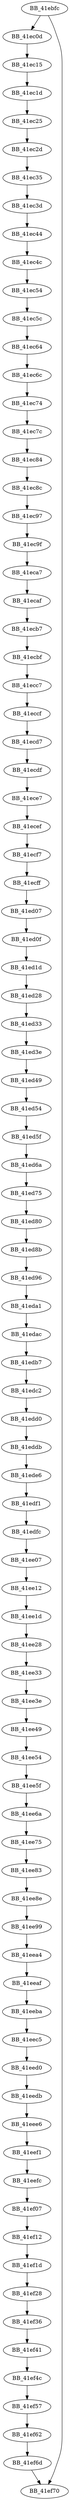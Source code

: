DiGraph ___free_lc_time{
BB_41ebfc->BB_41ec0d
BB_41ebfc->BB_41ef70
BB_41ec0d->BB_41ec15
BB_41ec15->BB_41ec1d
BB_41ec1d->BB_41ec25
BB_41ec25->BB_41ec2d
BB_41ec2d->BB_41ec35
BB_41ec35->BB_41ec3d
BB_41ec3d->BB_41ec44
BB_41ec44->BB_41ec4c
BB_41ec4c->BB_41ec54
BB_41ec54->BB_41ec5c
BB_41ec5c->BB_41ec64
BB_41ec64->BB_41ec6c
BB_41ec6c->BB_41ec74
BB_41ec74->BB_41ec7c
BB_41ec7c->BB_41ec84
BB_41ec84->BB_41ec8c
BB_41ec8c->BB_41ec97
BB_41ec97->BB_41ec9f
BB_41ec9f->BB_41eca7
BB_41eca7->BB_41ecaf
BB_41ecaf->BB_41ecb7
BB_41ecb7->BB_41ecbf
BB_41ecbf->BB_41ecc7
BB_41ecc7->BB_41eccf
BB_41eccf->BB_41ecd7
BB_41ecd7->BB_41ecdf
BB_41ecdf->BB_41ece7
BB_41ece7->BB_41ecef
BB_41ecef->BB_41ecf7
BB_41ecf7->BB_41ecff
BB_41ecff->BB_41ed07
BB_41ed07->BB_41ed0f
BB_41ed0f->BB_41ed1d
BB_41ed1d->BB_41ed28
BB_41ed28->BB_41ed33
BB_41ed33->BB_41ed3e
BB_41ed3e->BB_41ed49
BB_41ed49->BB_41ed54
BB_41ed54->BB_41ed5f
BB_41ed5f->BB_41ed6a
BB_41ed6a->BB_41ed75
BB_41ed75->BB_41ed80
BB_41ed80->BB_41ed8b
BB_41ed8b->BB_41ed96
BB_41ed96->BB_41eda1
BB_41eda1->BB_41edac
BB_41edac->BB_41edb7
BB_41edb7->BB_41edc2
BB_41edc2->BB_41edd0
BB_41edd0->BB_41eddb
BB_41eddb->BB_41ede6
BB_41ede6->BB_41edf1
BB_41edf1->BB_41edfc
BB_41edfc->BB_41ee07
BB_41ee07->BB_41ee12
BB_41ee12->BB_41ee1d
BB_41ee1d->BB_41ee28
BB_41ee28->BB_41ee33
BB_41ee33->BB_41ee3e
BB_41ee3e->BB_41ee49
BB_41ee49->BB_41ee54
BB_41ee54->BB_41ee5f
BB_41ee5f->BB_41ee6a
BB_41ee6a->BB_41ee75
BB_41ee75->BB_41ee83
BB_41ee83->BB_41ee8e
BB_41ee8e->BB_41ee99
BB_41ee99->BB_41eea4
BB_41eea4->BB_41eeaf
BB_41eeaf->BB_41eeba
BB_41eeba->BB_41eec5
BB_41eec5->BB_41eed0
BB_41eed0->BB_41eedb
BB_41eedb->BB_41eee6
BB_41eee6->BB_41eef1
BB_41eef1->BB_41eefc
BB_41eefc->BB_41ef07
BB_41ef07->BB_41ef12
BB_41ef12->BB_41ef1d
BB_41ef1d->BB_41ef28
BB_41ef28->BB_41ef36
BB_41ef36->BB_41ef41
BB_41ef41->BB_41ef4c
BB_41ef4c->BB_41ef57
BB_41ef57->BB_41ef62
BB_41ef62->BB_41ef6d
BB_41ef6d->BB_41ef70
}
